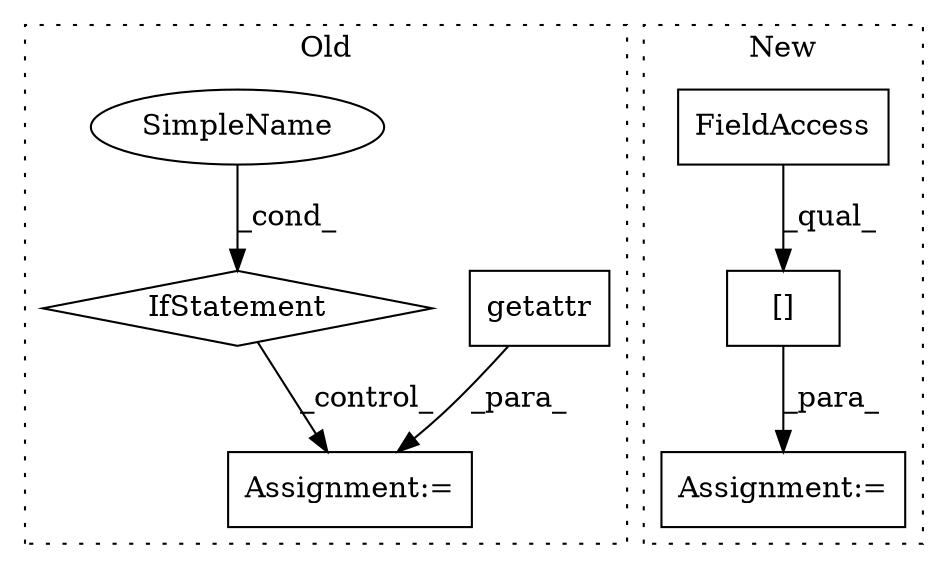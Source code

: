 digraph G {
subgraph cluster0 {
1 [label="getattr" a="32" s="4908,4939" l="8,1" shape="box"];
3 [label="Assignment:=" a="7" s="5134" l="2" shape="box"];
6 [label="IfStatement" a="25" s="5070,5107" l="10,2" shape="diamond"];
7 [label="SimpleName" a="42" s="" l="" shape="ellipse"];
label = "Old";
style="dotted";
}
subgraph cluster1 {
2 [label="[]" a="2" s="5237,5259" l="19,1" shape="box"];
4 [label="FieldAccess" a="22" s="5237" l="18" shape="box"];
5 [label="Assignment:=" a="7" s="5236" l="1" shape="box"];
label = "New";
style="dotted";
}
1 -> 3 [label="_para_"];
2 -> 5 [label="_para_"];
4 -> 2 [label="_qual_"];
6 -> 3 [label="_control_"];
7 -> 6 [label="_cond_"];
}